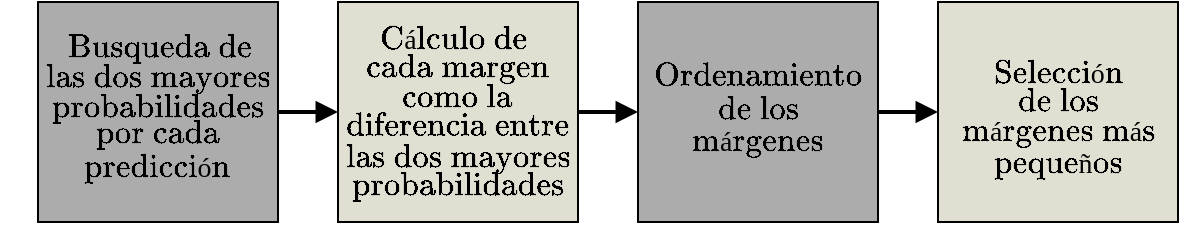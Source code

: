 <mxfile version="26.1.0">
  <diagram name="Page-1" id="Ykw0tnQGzgniFtMDhd3j">
    <mxGraphModel dx="1797" dy="1173" grid="1" gridSize="10" guides="1" tooltips="1" connect="1" arrows="1" fold="1" page="1" pageScale="1" pageWidth="595" pageHeight="842" math="1" shadow="0">
      <root>
        <mxCell id="0" />
        <mxCell id="1" parent="0" />
        <mxCell id="2sZYv_3ts4cbNwnal5f0-1" style="edgeStyle=orthogonalEdgeStyle;rounded=0;orthogonalLoop=1;jettySize=auto;html=1;entryX=0;entryY=0.5;entryDx=0;entryDy=0;strokeWidth=2;endArrow=block;endFill=1;" edge="1" parent="1" source="hjdBpJjyIPGbq1nmFeGQ-1" target="2sZYv_3ts4cbNwnal5f0-13">
          <mxGeometry relative="1" as="geometry">
            <mxPoint x="-1017" y="-5" as="targetPoint" />
          </mxGeometry>
        </mxCell>
        <mxCell id="hjdBpJjyIPGbq1nmFeGQ-1" value="" style="rounded=0;whiteSpace=wrap;html=1;fillColor=#ACACAC;strokeWidth=1;" parent="1" vertex="1">
          <mxGeometry x="-1177" y="-50" width="120" height="110" as="geometry" />
        </mxCell>
        <mxCell id="2sZYv_3ts4cbNwnal5f0-8" value="&lt;font style=&quot;font-size: 14px;&quot;&gt;$$\text{Busqueda de}$$&lt;/font&gt;" style="text;html=1;align=center;verticalAlign=middle;whiteSpace=wrap;rounded=0;" vertex="1" parent="1">
          <mxGeometry x="-1164.5" y="-37" width="95" height="20" as="geometry" />
        </mxCell>
        <mxCell id="2sZYv_3ts4cbNwnal5f0-9" value="&lt;font style=&quot;font-size: 14px;&quot;&gt;$$\text{las dos mayores}$$&lt;/font&gt;" style="text;html=1;align=center;verticalAlign=middle;whiteSpace=wrap;rounded=0;" vertex="1" parent="1">
          <mxGeometry x="-1177" y="-23" width="120" height="20" as="geometry" />
        </mxCell>
        <mxCell id="2sZYv_3ts4cbNwnal5f0-10" value="&lt;font style=&quot;font-size: 14px;&quot;&gt;$$\text{probabilidades}$$&lt;/font&gt;" style="text;html=1;align=center;verticalAlign=middle;whiteSpace=wrap;rounded=0;" vertex="1" parent="1">
          <mxGeometry x="-1147" y="-12" width="60" height="30" as="geometry" />
        </mxCell>
        <mxCell id="2sZYv_3ts4cbNwnal5f0-11" value="&lt;font style=&quot;font-size: 14px;&quot;&gt;$$\text{por cada}$$&lt;/font&gt;" style="text;html=1;align=center;verticalAlign=middle;whiteSpace=wrap;rounded=0;" vertex="1" parent="1">
          <mxGeometry x="-1147" y="1" width="60" height="30" as="geometry" />
        </mxCell>
        <mxCell id="2sZYv_3ts4cbNwnal5f0-12" value="&lt;font style=&quot;font-size: 14px;&quot;&gt;$$\text{predicción}$$&lt;/font&gt;" style="text;html=1;align=center;verticalAlign=middle;whiteSpace=wrap;rounded=0;" vertex="1" parent="1">
          <mxGeometry x="-1147" y="17" width="60" height="30" as="geometry" />
        </mxCell>
        <mxCell id="2sZYv_3ts4cbNwnal5f0-37" style="edgeStyle=orthogonalEdgeStyle;rounded=0;orthogonalLoop=1;jettySize=auto;html=1;entryX=0;entryY=0.5;entryDx=0;entryDy=0;strokeWidth=2;endArrow=block;endFill=1;" edge="1" parent="1" source="2sZYv_3ts4cbNwnal5f0-13" target="2sZYv_3ts4cbNwnal5f0-22">
          <mxGeometry relative="1" as="geometry" />
        </mxCell>
        <mxCell id="2sZYv_3ts4cbNwnal5f0-13" value="" style="rounded=0;whiteSpace=wrap;html=1;fillColor=#E1DFD2;strokeWidth=1;" vertex="1" parent="1">
          <mxGeometry x="-1027" y="-50" width="120" height="110" as="geometry" />
        </mxCell>
        <mxCell id="2sZYv_3ts4cbNwnal5f0-15" value="&lt;font style=&quot;font-size: 14px;&quot;&gt;$$\text{Cálculo de }$$&lt;/font&gt;" style="text;html=1;align=center;verticalAlign=middle;whiteSpace=wrap;rounded=0;" vertex="1" parent="1">
          <mxGeometry x="-997" y="-47" width="60" height="30" as="geometry" />
        </mxCell>
        <mxCell id="2sZYv_3ts4cbNwnal5f0-16" value="&lt;font style=&quot;font-size: 14px;&quot;&gt;$$\text{cada margen}$$&lt;/font&gt;" style="text;html=1;align=center;verticalAlign=middle;whiteSpace=wrap;rounded=0;" vertex="1" parent="1">
          <mxGeometry x="-997" y="-33" width="60" height="30" as="geometry" />
        </mxCell>
        <mxCell id="2sZYv_3ts4cbNwnal5f0-17" value="&lt;font style=&quot;font-size: 14px;&quot;&gt;$$\text{como la}$$&lt;/font&gt;" style="text;html=1;align=center;verticalAlign=middle;whiteSpace=wrap;rounded=0;" vertex="1" parent="1">
          <mxGeometry x="-997" y="-17" width="60" height="30" as="geometry" />
        </mxCell>
        <mxCell id="2sZYv_3ts4cbNwnal5f0-18" value="&lt;font style=&quot;font-size: 14px;&quot;&gt;$$\text{diferencia entre}$$&lt;/font&gt;" style="text;html=1;align=center;verticalAlign=middle;whiteSpace=wrap;rounded=0;" vertex="1" parent="1">
          <mxGeometry x="-997" y="-3" width="60" height="30" as="geometry" />
        </mxCell>
        <mxCell id="2sZYv_3ts4cbNwnal5f0-19" value="&lt;font style=&quot;font-size: 14px;&quot;&gt;$$\text{las dos mayores}$$&lt;/font&gt;" style="text;html=1;align=center;verticalAlign=middle;whiteSpace=wrap;rounded=0;" vertex="1" parent="1">
          <mxGeometry x="-1027" y="17" width="120" height="20" as="geometry" />
        </mxCell>
        <mxCell id="2sZYv_3ts4cbNwnal5f0-21" value="&lt;font style=&quot;font-size: 14px;&quot;&gt;$$\text{probabilidades}$$&lt;/font&gt;" style="text;html=1;align=center;verticalAlign=middle;whiteSpace=wrap;rounded=0;" vertex="1" parent="1">
          <mxGeometry x="-997" y="27" width="60" height="30" as="geometry" />
        </mxCell>
        <mxCell id="2sZYv_3ts4cbNwnal5f0-38" style="edgeStyle=orthogonalEdgeStyle;rounded=0;orthogonalLoop=1;jettySize=auto;html=1;exitX=1;exitY=0.5;exitDx=0;exitDy=0;entryX=0;entryY=0.5;entryDx=0;entryDy=0;strokeWidth=2;endArrow=block;endFill=1;" edge="1" parent="1" source="2sZYv_3ts4cbNwnal5f0-22" target="2sZYv_3ts4cbNwnal5f0-28">
          <mxGeometry relative="1" as="geometry">
            <mxPoint x="-717" y="5.143" as="targetPoint" />
          </mxGeometry>
        </mxCell>
        <mxCell id="2sZYv_3ts4cbNwnal5f0-22" value="" style="rounded=0;whiteSpace=wrap;html=1;fillColor=#ACACAC;strokeWidth=1;" vertex="1" parent="1">
          <mxGeometry x="-877" y="-50" width="120" height="110" as="geometry" />
        </mxCell>
        <mxCell id="2sZYv_3ts4cbNwnal5f0-28" value="" style="rounded=0;whiteSpace=wrap;html=1;fillColor=#E1DFD2;strokeWidth=1;" vertex="1" parent="1">
          <mxGeometry x="-727" y="-50" width="120" height="110" as="geometry" />
        </mxCell>
        <mxCell id="2sZYv_3ts4cbNwnal5f0-30" value="&lt;font style=&quot;font-size: 14px;&quot;&gt;$$\text{Ordenamiento}$$&lt;/font&gt;" style="text;html=1;align=center;verticalAlign=middle;whiteSpace=wrap;rounded=0;" vertex="1" parent="1">
          <mxGeometry x="-847" y="-28" width="60" height="30" as="geometry" />
        </mxCell>
        <mxCell id="2sZYv_3ts4cbNwnal5f0-31" value="&lt;font style=&quot;font-size: 14px;&quot;&gt;$$\text{de los}$$&lt;/font&gt;" style="text;html=1;align=center;verticalAlign=middle;whiteSpace=wrap;rounded=0;" vertex="1" parent="1">
          <mxGeometry x="-847" y="-11" width="60" height="30" as="geometry" />
        </mxCell>
        <mxCell id="2sZYv_3ts4cbNwnal5f0-32" value="&lt;font style=&quot;font-size: 14px;&quot;&gt;$$\text{márgenes}$$&lt;/font&gt;" style="text;html=1;align=center;verticalAlign=middle;whiteSpace=wrap;rounded=0;" vertex="1" parent="1">
          <mxGeometry x="-847" y="4" width="60" height="30" as="geometry" />
        </mxCell>
        <mxCell id="2sZYv_3ts4cbNwnal5f0-33" value="&lt;font style=&quot;font-size: 14px;&quot;&gt;$$\text{Selección}$$&lt;/font&gt;" style="text;html=1;align=center;verticalAlign=middle;whiteSpace=wrap;rounded=0;" vertex="1" parent="1">
          <mxGeometry x="-697" y="-30.5" width="60" height="30" as="geometry" />
        </mxCell>
        <mxCell id="2sZYv_3ts4cbNwnal5f0-34" value="&lt;font style=&quot;font-size: 14px;&quot;&gt;$$\text{de los}$$&lt;/font&gt;" style="text;html=1;align=center;verticalAlign=middle;whiteSpace=wrap;rounded=0;" vertex="1" parent="1">
          <mxGeometry x="-697" y="-15.5" width="60" height="30" as="geometry" />
        </mxCell>
        <mxCell id="2sZYv_3ts4cbNwnal5f0-35" value="&lt;font style=&quot;font-size: 14px;&quot;&gt;$$\text{márgenes más}$$&lt;/font&gt;" style="text;html=1;align=center;verticalAlign=middle;whiteSpace=wrap;rounded=0;" vertex="1" parent="1">
          <mxGeometry x="-697" y="-1.5" width="60" height="30" as="geometry" />
        </mxCell>
        <mxCell id="2sZYv_3ts4cbNwnal5f0-36" value="&lt;font style=&quot;font-size: 14px;&quot;&gt;$$\text{pequeños}$$&lt;/font&gt;" style="text;html=1;align=center;verticalAlign=middle;whiteSpace=wrap;rounded=0;" vertex="1" parent="1">
          <mxGeometry x="-697" y="14.5" width="60" height="30" as="geometry" />
        </mxCell>
      </root>
    </mxGraphModel>
  </diagram>
</mxfile>
